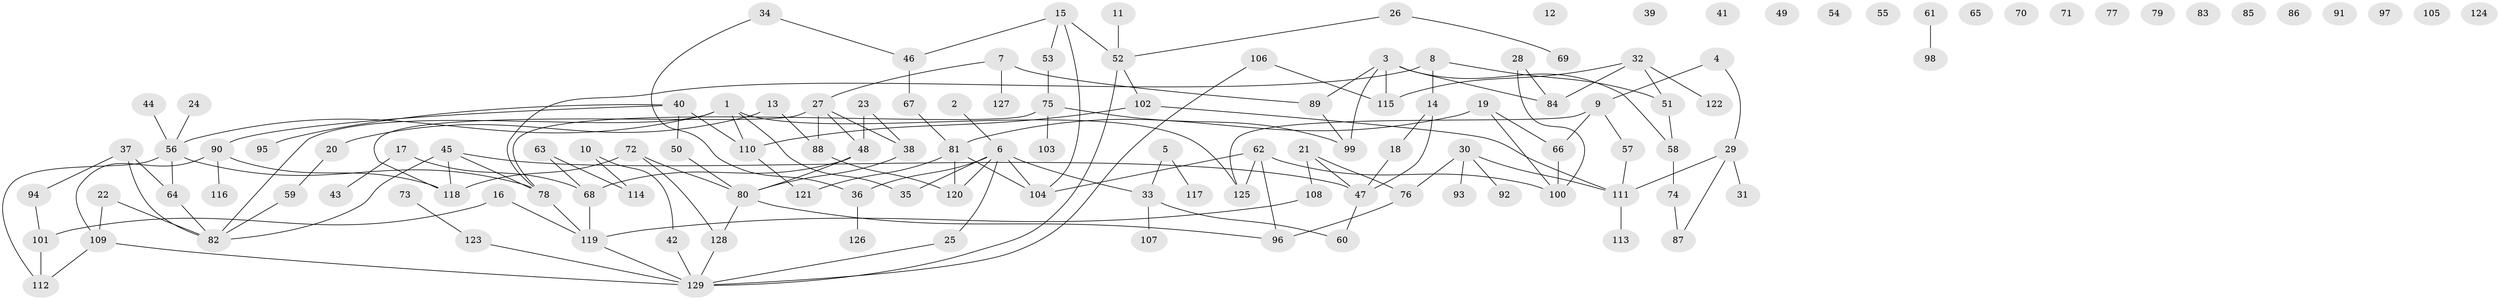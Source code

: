 // Generated by graph-tools (version 1.1) at 2025/25/03/09/25 03:25:20]
// undirected, 129 vertices, 157 edges
graph export_dot {
graph [start="1"]
  node [color=gray90,style=filled];
  1;
  2;
  3;
  4;
  5;
  6;
  7;
  8;
  9;
  10;
  11;
  12;
  13;
  14;
  15;
  16;
  17;
  18;
  19;
  20;
  21;
  22;
  23;
  24;
  25;
  26;
  27;
  28;
  29;
  30;
  31;
  32;
  33;
  34;
  35;
  36;
  37;
  38;
  39;
  40;
  41;
  42;
  43;
  44;
  45;
  46;
  47;
  48;
  49;
  50;
  51;
  52;
  53;
  54;
  55;
  56;
  57;
  58;
  59;
  60;
  61;
  62;
  63;
  64;
  65;
  66;
  67;
  68;
  69;
  70;
  71;
  72;
  73;
  74;
  75;
  76;
  77;
  78;
  79;
  80;
  81;
  82;
  83;
  84;
  85;
  86;
  87;
  88;
  89;
  90;
  91;
  92;
  93;
  94;
  95;
  96;
  97;
  98;
  99;
  100;
  101;
  102;
  103;
  104;
  105;
  106;
  107;
  108;
  109;
  110;
  111;
  112;
  113;
  114;
  115;
  116;
  117;
  118;
  119;
  120;
  121;
  122;
  123;
  124;
  125;
  126;
  127;
  128;
  129;
  1 -- 35;
  1 -- 56;
  1 -- 82;
  1 -- 110;
  1 -- 125;
  2 -- 6;
  3 -- 58;
  3 -- 84;
  3 -- 89;
  3 -- 99;
  3 -- 115;
  4 -- 9;
  4 -- 29;
  5 -- 33;
  5 -- 117;
  6 -- 25;
  6 -- 33;
  6 -- 35;
  6 -- 36;
  6 -- 104;
  6 -- 120;
  7 -- 27;
  7 -- 89;
  7 -- 127;
  8 -- 14;
  8 -- 51;
  8 -- 78;
  9 -- 57;
  9 -- 66;
  9 -- 125;
  10 -- 42;
  10 -- 114;
  11 -- 52;
  13 -- 20;
  13 -- 88;
  14 -- 18;
  14 -- 47;
  15 -- 46;
  15 -- 52;
  15 -- 53;
  15 -- 104;
  16 -- 101;
  16 -- 119;
  17 -- 43;
  17 -- 68;
  18 -- 47;
  19 -- 66;
  19 -- 81;
  19 -- 100;
  20 -- 59;
  21 -- 47;
  21 -- 76;
  21 -- 108;
  22 -- 82;
  22 -- 109;
  23 -- 38;
  23 -- 48;
  24 -- 56;
  25 -- 129;
  26 -- 52;
  26 -- 69;
  27 -- 38;
  27 -- 48;
  27 -- 88;
  27 -- 118;
  28 -- 84;
  28 -- 100;
  29 -- 31;
  29 -- 87;
  29 -- 111;
  30 -- 76;
  30 -- 92;
  30 -- 93;
  30 -- 111;
  32 -- 51;
  32 -- 84;
  32 -- 115;
  32 -- 122;
  33 -- 60;
  33 -- 107;
  34 -- 36;
  34 -- 46;
  36 -- 126;
  37 -- 64;
  37 -- 82;
  37 -- 94;
  38 -- 80;
  40 -- 50;
  40 -- 90;
  40 -- 95;
  40 -- 110;
  42 -- 129;
  44 -- 56;
  45 -- 47;
  45 -- 78;
  45 -- 82;
  45 -- 118;
  46 -- 67;
  47 -- 60;
  48 -- 68;
  48 -- 80;
  50 -- 80;
  51 -- 58;
  52 -- 102;
  52 -- 129;
  53 -- 75;
  56 -- 64;
  56 -- 78;
  56 -- 112;
  57 -- 111;
  58 -- 74;
  59 -- 82;
  61 -- 98;
  62 -- 96;
  62 -- 100;
  62 -- 104;
  62 -- 125;
  63 -- 68;
  63 -- 114;
  64 -- 82;
  66 -- 100;
  67 -- 81;
  68 -- 119;
  72 -- 80;
  72 -- 118;
  72 -- 128;
  73 -- 123;
  74 -- 87;
  75 -- 78;
  75 -- 99;
  75 -- 103;
  76 -- 96;
  78 -- 119;
  80 -- 96;
  80 -- 128;
  81 -- 104;
  81 -- 120;
  81 -- 121;
  88 -- 120;
  89 -- 99;
  90 -- 109;
  90 -- 116;
  90 -- 118;
  94 -- 101;
  101 -- 112;
  102 -- 110;
  102 -- 111;
  106 -- 115;
  106 -- 129;
  108 -- 119;
  109 -- 112;
  109 -- 129;
  110 -- 121;
  111 -- 113;
  119 -- 129;
  123 -- 129;
  128 -- 129;
}
